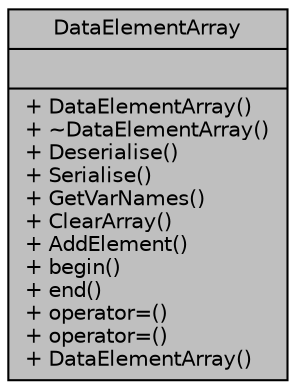 digraph "DataElementArray"
{
 // LATEX_PDF_SIZE
  edge [fontname="Helvetica",fontsize="10",labelfontname="Helvetica",labelfontsize="10"];
  node [fontname="Helvetica",fontsize="10",shape=record];
  Node1 [label="{DataElementArray\n||+ DataElementArray()\l+ ~DataElementArray()\l+ Deserialise()\l+ Serialise()\l+ GetVarNames()\l+ ClearArray()\l+ AddElement()\l+ begin()\l+ end()\l+ operator=()\l+ operator=()\l+ DataElementArray()\l}",height=0.2,width=0.4,color="black", fillcolor="grey75", style="filled", fontcolor="black",tooltip=" "];
}
